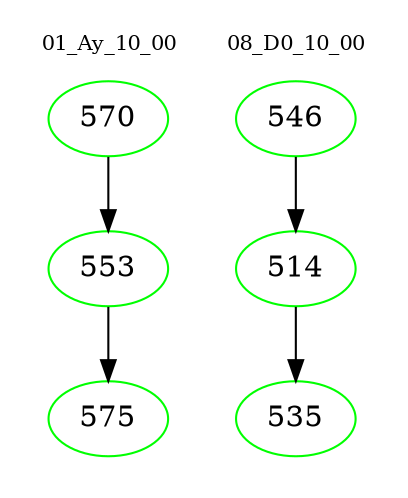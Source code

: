 digraph{
subgraph cluster_0 {
color = white
label = "01_Ay_10_00";
fontsize=10;
T0_570 [label="570", color="green"]
T0_570 -> T0_553 [color="black"]
T0_553 [label="553", color="green"]
T0_553 -> T0_575 [color="black"]
T0_575 [label="575", color="green"]
}
subgraph cluster_1 {
color = white
label = "08_D0_10_00";
fontsize=10;
T1_546 [label="546", color="green"]
T1_546 -> T1_514 [color="black"]
T1_514 [label="514", color="green"]
T1_514 -> T1_535 [color="black"]
T1_535 [label="535", color="green"]
}
}
